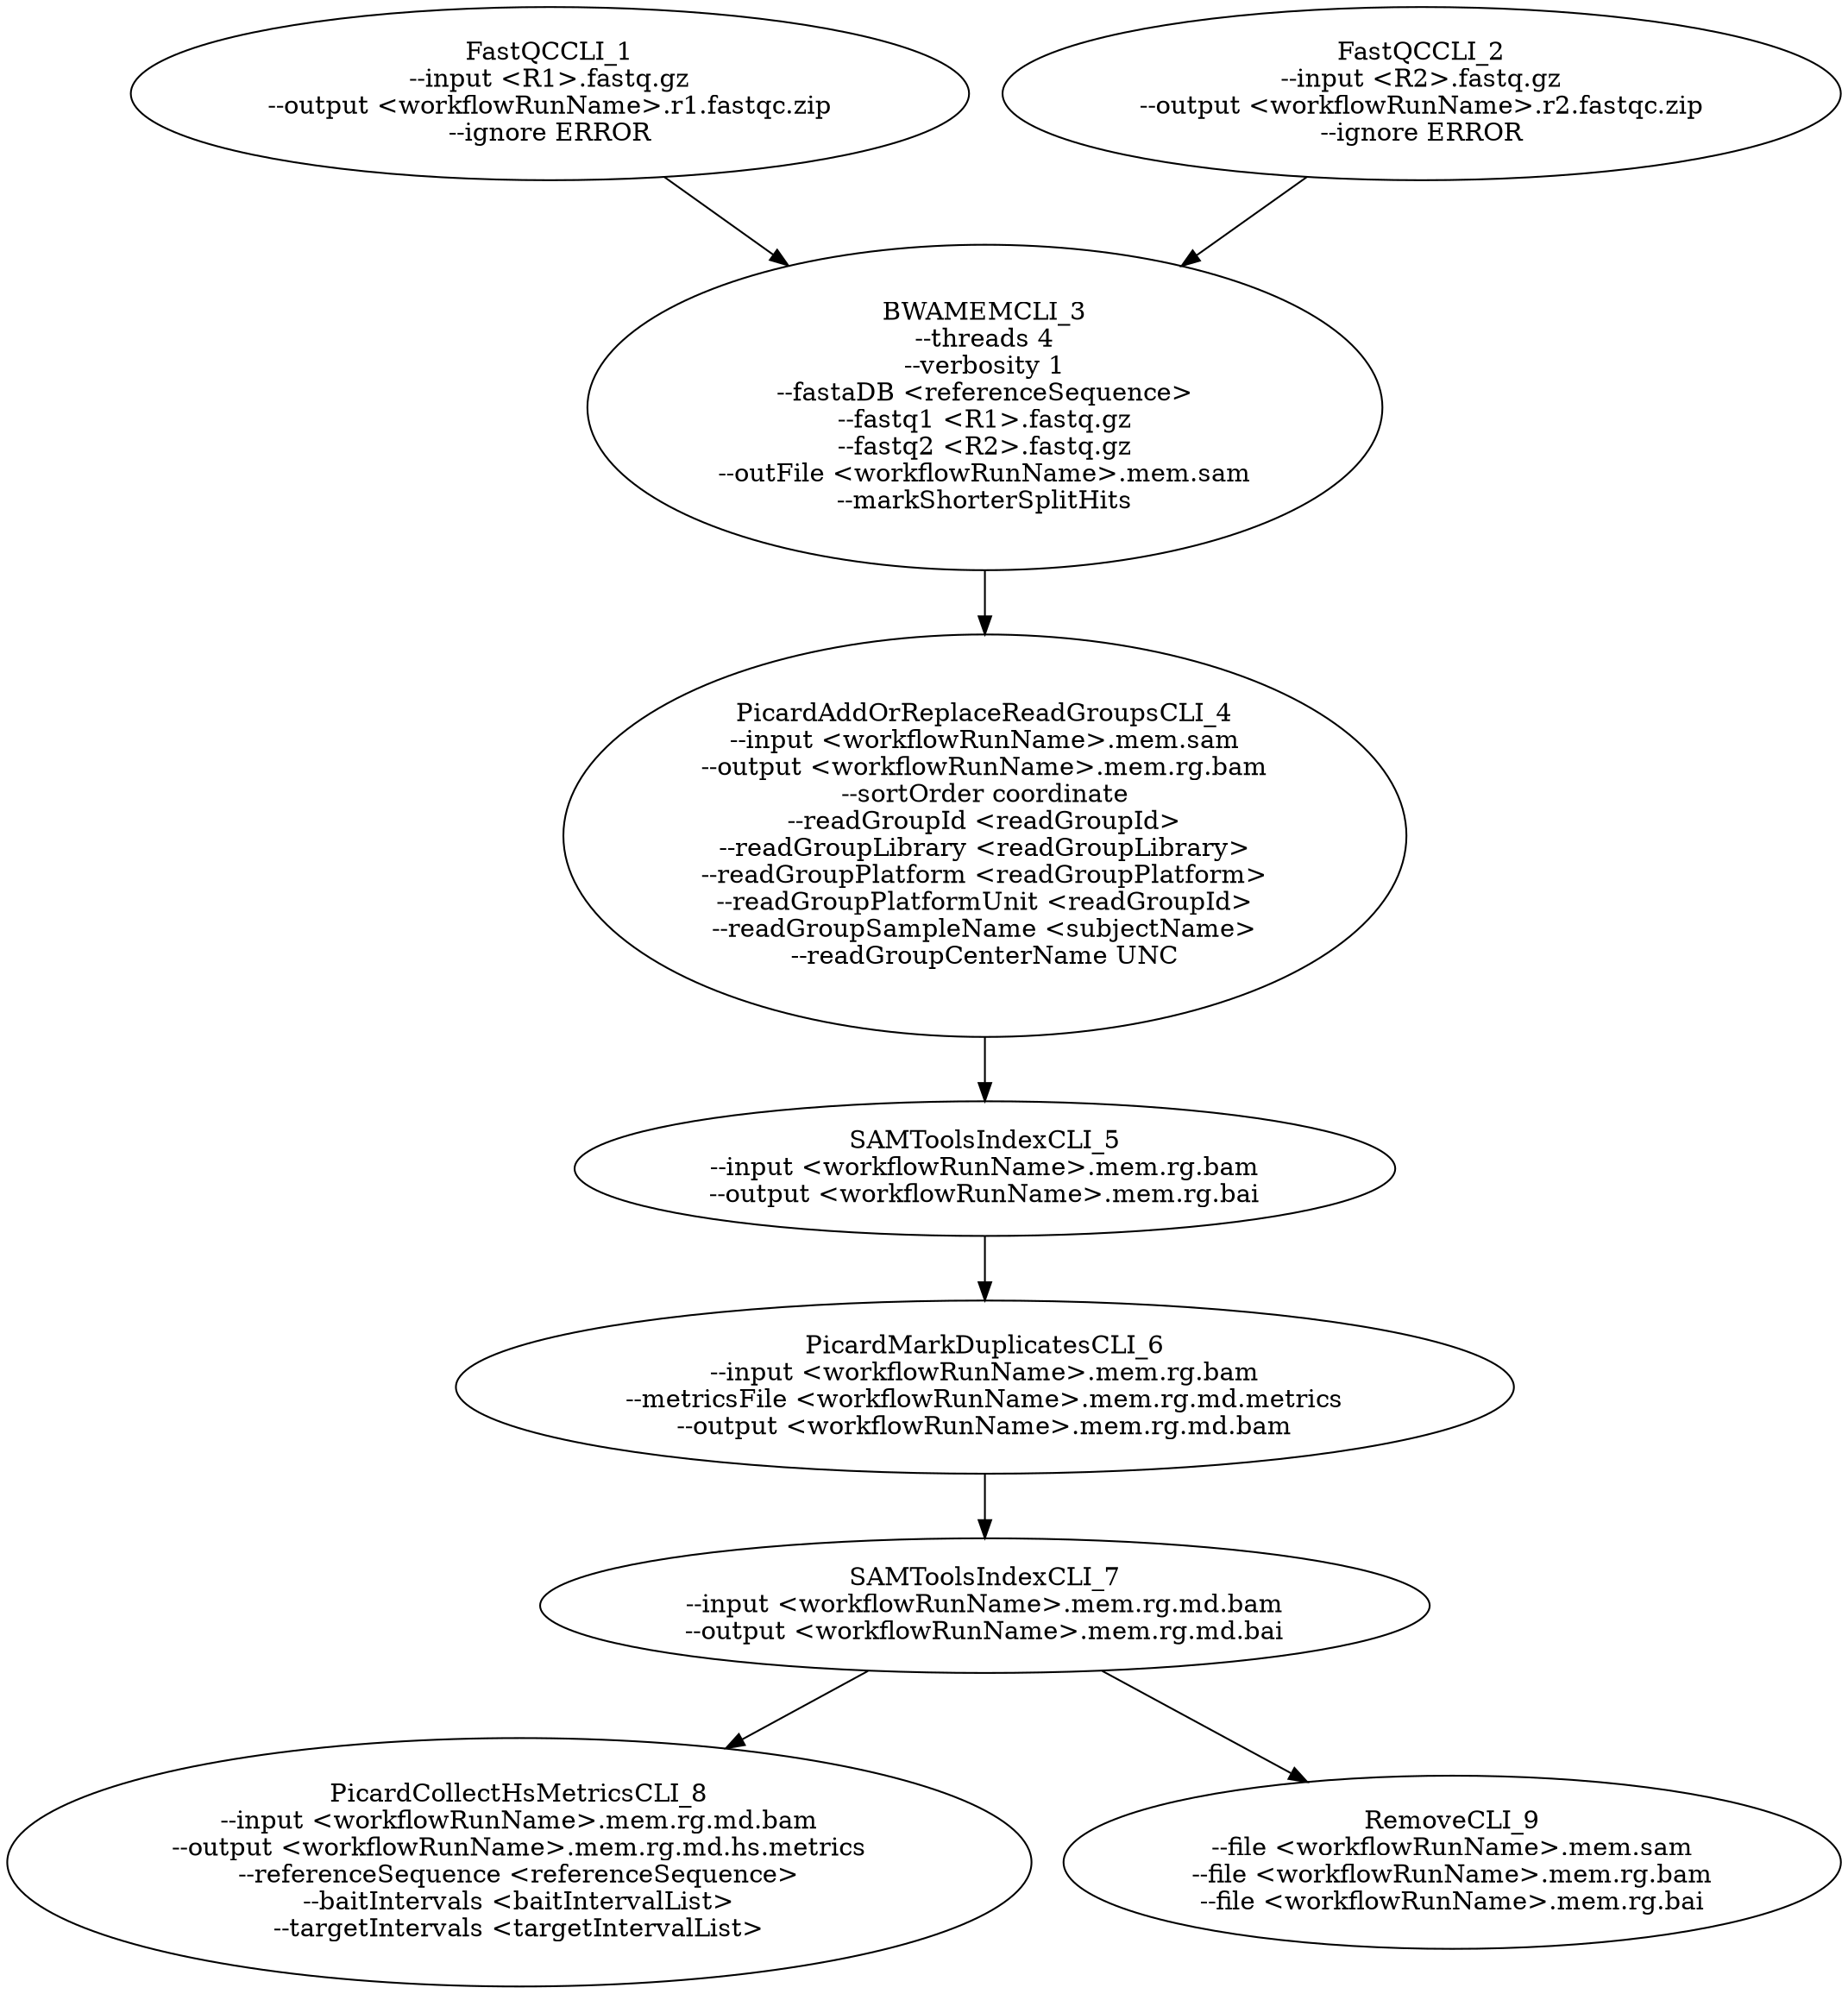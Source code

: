 digraph G {
  FastQCCLI_1 [ label="FastQCCLI_1
--input <R1>.fastq.gz
--output <workflowRunName>.r1.fastqc.zip
--ignore ERROR
" ];
  FastQCCLI_2 [ label="FastQCCLI_2
--input <R2>.fastq.gz
--output <workflowRunName>.r2.fastqc.zip
--ignore ERROR
" ];
  BWAMEMCLI_3 [ label="BWAMEMCLI_3
--threads 4
--verbosity 1
--fastaDB <referenceSequence>
--fastq1 <R1>.fastq.gz
--fastq2 <R2>.fastq.gz
--outFile <workflowRunName>.mem.sam
--markShorterSplitHits
" ];
  PicardAddOrReplaceReadGroupsCLI_4 [ label="PicardAddOrReplaceReadGroupsCLI_4
--input <workflowRunName>.mem.sam
--output <workflowRunName>.mem.rg.bam
--sortOrder coordinate
--readGroupId <readGroupId>
--readGroupLibrary <readGroupLibrary>
--readGroupPlatform <readGroupPlatform>
--readGroupPlatformUnit <readGroupId>
--readGroupSampleName <subjectName>
--readGroupCenterName UNC
" ];
  SAMToolsIndexCLI_5 [ label="SAMToolsIndexCLI_5
--input <workflowRunName>.mem.rg.bam
--output <workflowRunName>.mem.rg.bai
" ];
  PicardMarkDuplicatesCLI_6 [ label="PicardMarkDuplicatesCLI_6
--input <workflowRunName>.mem.rg.bam
--metricsFile <workflowRunName>.mem.rg.md.metrics
--output <workflowRunName>.mem.rg.md.bam
" ];
  SAMToolsIndexCLI_7 [ label="SAMToolsIndexCLI_7
--input <workflowRunName>.mem.rg.md.bam
--output <workflowRunName>.mem.rg.md.bai
" ];
  PicardCollectHsMetricsCLI_8 [ label="PicardCollectHsMetricsCLI_8
--input <workflowRunName>.mem.rg.md.bam
--output <workflowRunName>.mem.rg.md.hs.metrics
--referenceSequence <referenceSequence>
--baitIntervals <baitIntervalList>
--targetIntervals <targetIntervalList>
" ];
  RemoveCLI_9 [ label="RemoveCLI_9
--file <workflowRunName>.mem.sam
--file <workflowRunName>.mem.rg.bam
--file <workflowRunName>.mem.rg.bai
" ];
  FastQCCLI_1 -> BWAMEMCLI_3;
  FastQCCLI_2 -> BWAMEMCLI_3;
  BWAMEMCLI_3 -> PicardAddOrReplaceReadGroupsCLI_4;
  PicardAddOrReplaceReadGroupsCLI_4 -> SAMToolsIndexCLI_5;
  SAMToolsIndexCLI_5 -> PicardMarkDuplicatesCLI_6;
  PicardMarkDuplicatesCLI_6 -> SAMToolsIndexCLI_7;
  SAMToolsIndexCLI_7 -> PicardCollectHsMetricsCLI_8;
  SAMToolsIndexCLI_7 -> RemoveCLI_9;
}

